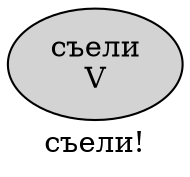 digraph SENTENCE_3922 {
	graph [label="съели!"]
	node [style=filled]
		0 [label="съели
V" color="" fillcolor=lightgray penwidth=1 shape=ellipse]
}